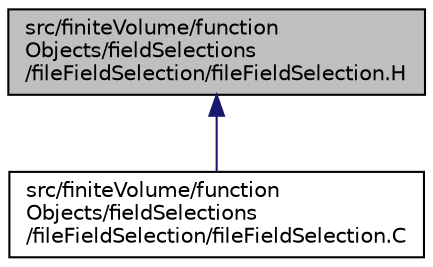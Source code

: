 digraph "src/finiteVolume/functionObjects/fieldSelections/fileFieldSelection/fileFieldSelection.H"
{
  bgcolor="transparent";
  edge [fontname="Helvetica",fontsize="10",labelfontname="Helvetica",labelfontsize="10"];
  node [fontname="Helvetica",fontsize="10",shape=record];
  Node1 [label="src/finiteVolume/function\lObjects/fieldSelections\l/fileFieldSelection/fileFieldSelection.H",height=0.2,width=0.4,color="black", fillcolor="grey75", style="filled" fontcolor="black"];
  Node1 -> Node2 [dir="back",color="midnightblue",fontsize="10",style="solid",fontname="Helvetica"];
  Node2 [label="src/finiteVolume/function\lObjects/fieldSelections\l/fileFieldSelection/fileFieldSelection.C",height=0.2,width=0.4,color="black",URL="$fileFieldSelection_8C.html"];
}
